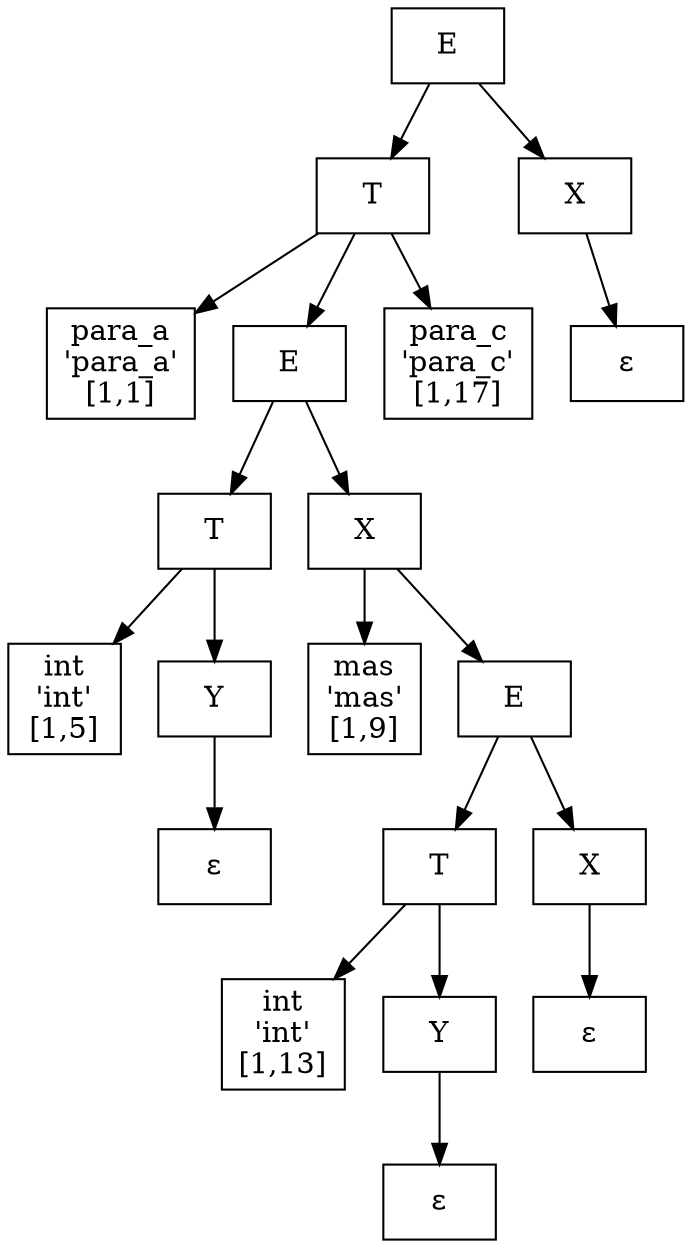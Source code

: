 digraph G {
  node [shape=box];
node0 [label="E"];
node1 [label="T"];
node0 -> node1;
node2 [label="para_a\n'para_a'\n[1,1]"];
node1 -> node2;
node3 [label="E"];
node1 -> node3;
node4 [label="T"];
node3 -> node4;
node5 [label="int\n'int'\n[1,5]"];
node4 -> node5;
node6 [label="Y"];
node4 -> node6;
node7 [label="ε"];
node6 -> node7;
node8 [label="X"];
node3 -> node8;
node9 [label="mas\n'mas'\n[1,9]"];
node8 -> node9;
node10 [label="E"];
node8 -> node10;
node11 [label="T"];
node10 -> node11;
node12 [label="int\n'int'\n[1,13]"];
node11 -> node12;
node13 [label="Y"];
node11 -> node13;
node14 [label="ε"];
node13 -> node14;
node15 [label="X"];
node10 -> node15;
node16 [label="ε"];
node15 -> node16;
node17 [label="para_c\n'para_c'\n[1,17]"];
node1 -> node17;
node18 [label="X"];
node0 -> node18;
node19 [label="ε"];
node18 -> node19;
}